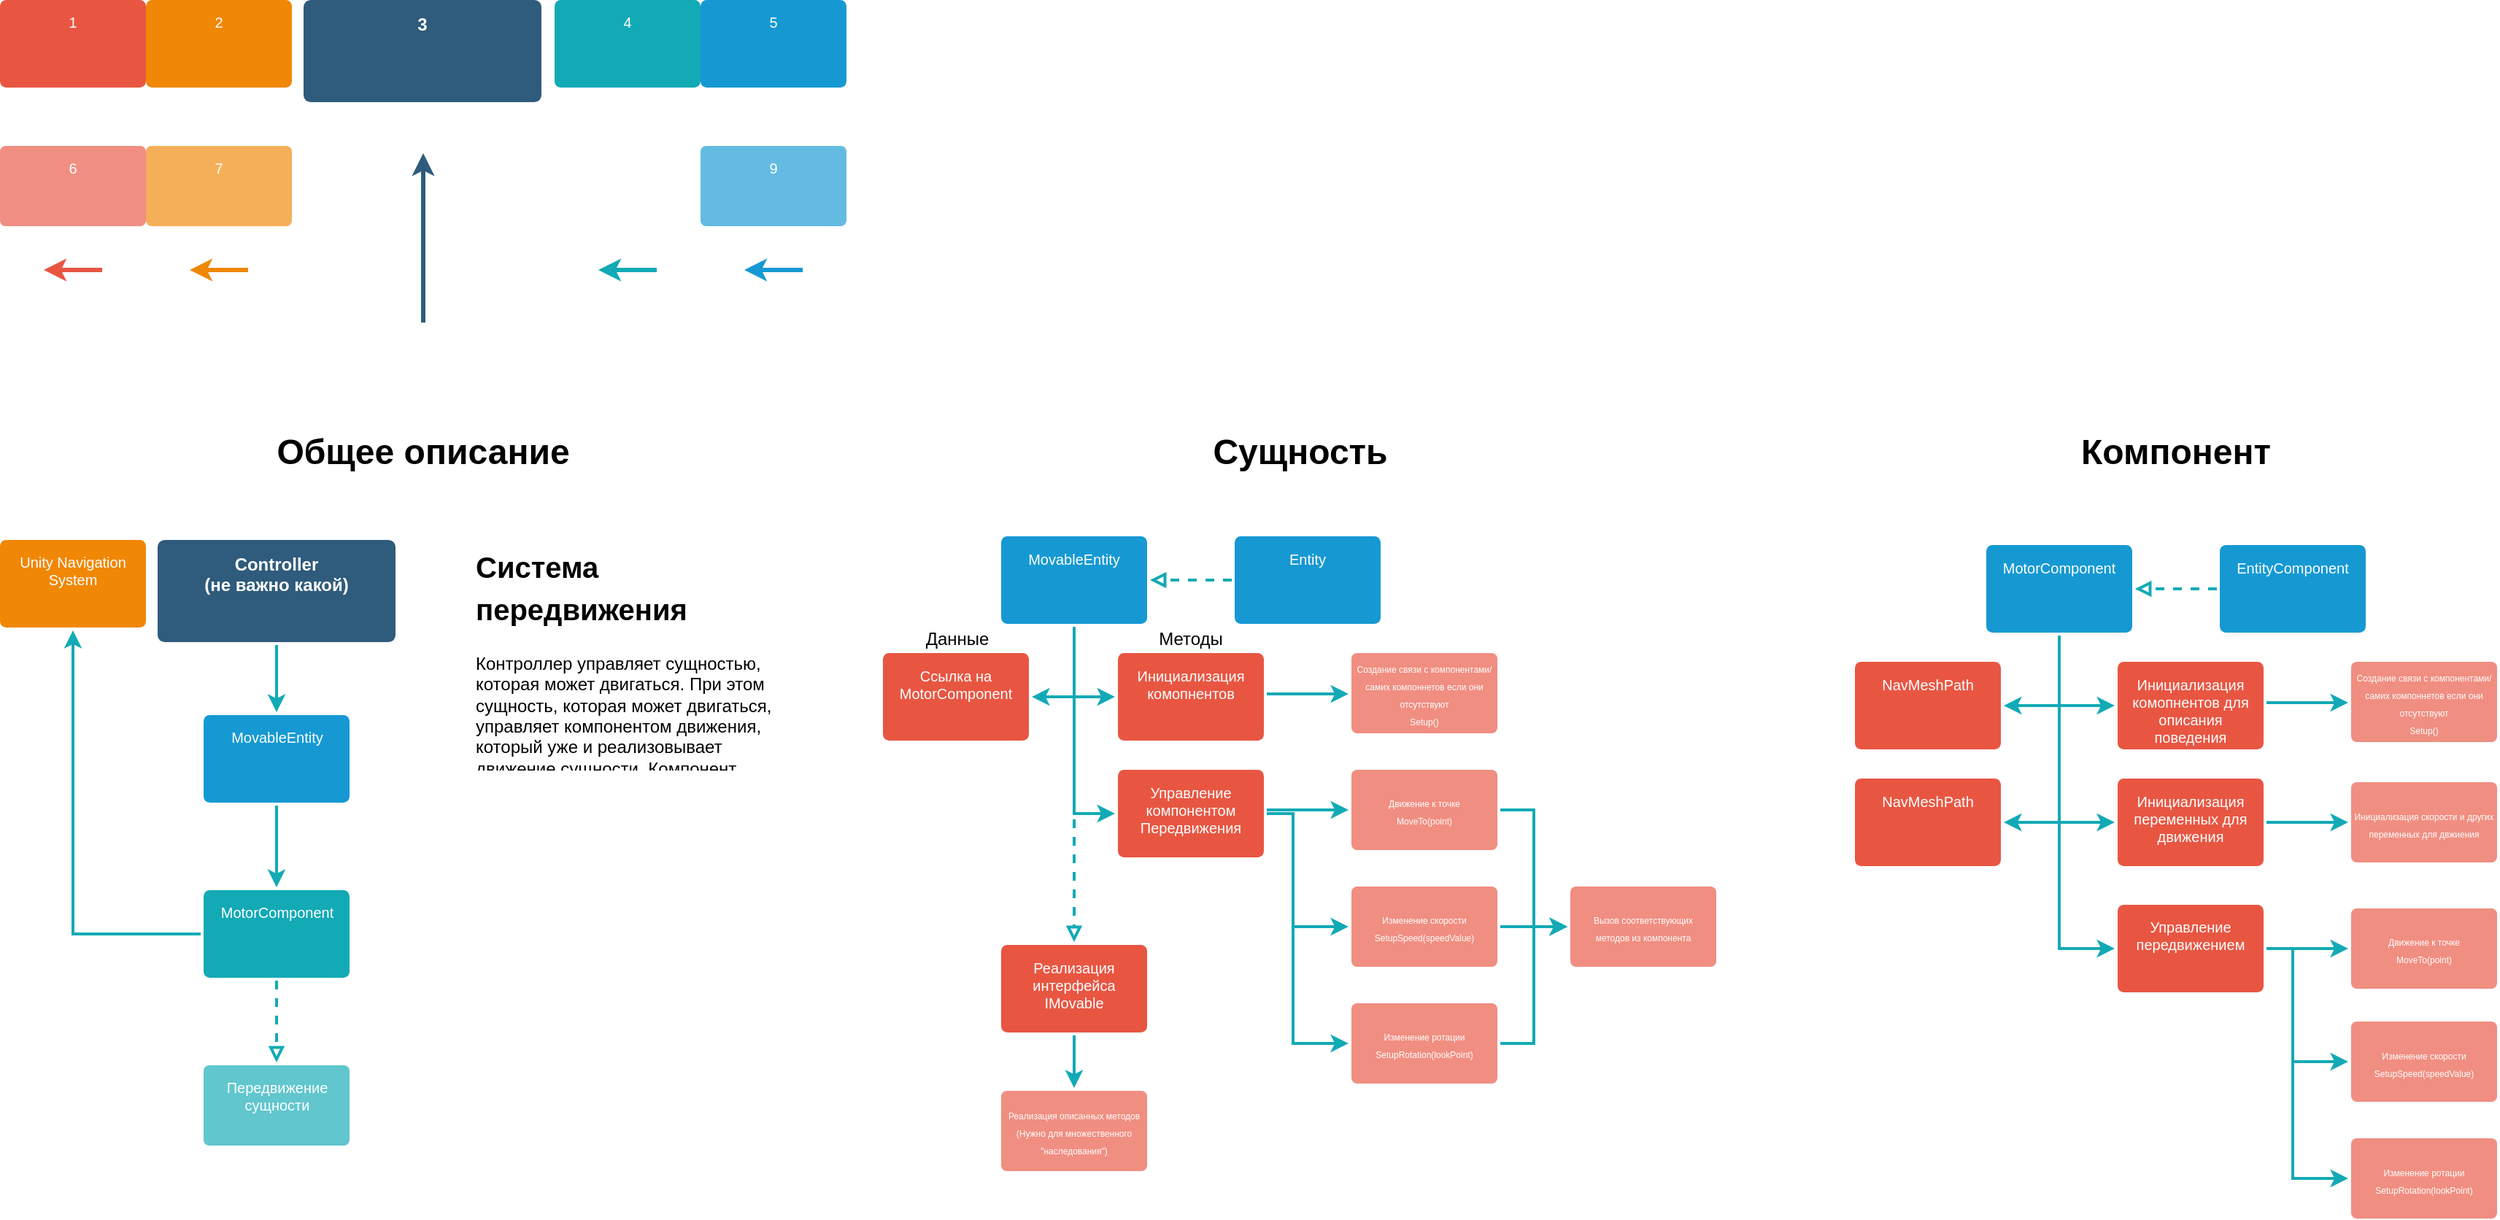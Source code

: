 <mxfile version="11.1.4" type="device"><diagram id="6a731a19-8d31-9384-78a2-239565b7b9f0" name="Page-1"><mxGraphModel dx="2364" dy="2188" grid="1" gridSize="10" guides="1" tooltips="1" connect="1" arrows="1" fold="1" page="1" pageScale="1" pageWidth="600" pageHeight="600" background="#ffffff" math="0" shadow="0"><root><mxCell id="0"/><mxCell id="1" parent="0"/><mxCell id="619mCQ2Z58gHVbzveCcw-1781" value="1" style="rounded=1;whiteSpace=wrap;html=1;shadow=0;labelBackgroundColor=none;strokeColor=none;strokeWidth=3;fillColor=#E85642;fontFamily=Helvetica;fontSize=10;fontColor=#FFFFFF;align=center;spacing=5;fontStyle=0;arcSize=7;perimeterSpacing=2;verticalAlign=top;" parent="1" vertex="1"><mxGeometry x="9" y="-250" width="100" height="60" as="geometry"/></mxCell><mxCell id="619mCQ2Z58gHVbzveCcw-1783" value="2" style="rounded=1;whiteSpace=wrap;html=1;shadow=0;labelBackgroundColor=none;strokeColor=none;strokeWidth=3;fillColor=#F08705;fontFamily=Helvetica;fontSize=10;fontColor=#FFFFFF;align=center;spacing=5;fontStyle=0;arcSize=7;perimeterSpacing=2;verticalAlign=top;" parent="1" vertex="1"><mxGeometry x="109" y="-250" width="100" height="60" as="geometry"/></mxCell><mxCell id="619mCQ2Z58gHVbzveCcw-1784" value="4" style="rounded=1;whiteSpace=wrap;html=1;shadow=0;labelBackgroundColor=none;strokeColor=none;strokeWidth=3;fillColor=#12AAB5;fontFamily=Helvetica;fontSize=10;fontColor=#FFFFFF;align=center;spacing=5;fontStyle=0;arcSize=7;perimeterSpacing=2;verticalAlign=top;" parent="1" vertex="1"><mxGeometry x="389" y="-250" width="100" height="60" as="geometry"/></mxCell><mxCell id="619mCQ2Z58gHVbzveCcw-1785" value="5" style="rounded=1;whiteSpace=wrap;html=1;shadow=0;labelBackgroundColor=none;strokeColor=none;strokeWidth=3;fillColor=#1699D3;fontFamily=Helvetica;fontSize=10;fontColor=#FFFFFF;align=center;spacing=5;fontStyle=0;arcSize=7;perimeterSpacing=2;verticalAlign=top;" parent="1" vertex="1"><mxGeometry x="489" y="-250" width="100" height="60" as="geometry"/></mxCell><mxCell id="619mCQ2Z58gHVbzveCcw-1786" value="3" style="rounded=1;whiteSpace=wrap;html=1;shadow=0;labelBackgroundColor=none;strokeColor=none;strokeWidth=3;fillColor=#2F5B7C;fontFamily=Helvetica;fontSize=12;fontColor=#FFFFFF;align=center;fontStyle=1;spacing=5;arcSize=7;perimeterSpacing=2;verticalAlign=top;" parent="1" vertex="1"><mxGeometry x="217" y="-250" width="163" height="70" as="geometry"/></mxCell><mxCell id="619mCQ2Z58gHVbzveCcw-1787" value="6" style="rounded=1;whiteSpace=wrap;html=1;shadow=0;labelBackgroundColor=none;strokeColor=none;strokeWidth=3;fillColor=#f08e81;fontFamily=Helvetica;fontSize=10;fontColor=#FFFFFF;align=center;spacing=5;fontStyle=0;arcSize=7;perimeterSpacing=2;verticalAlign=top;" parent="1" vertex="1"><mxGeometry x="9" y="-150" width="100" height="55" as="geometry"/></mxCell><mxCell id="619mCQ2Z58gHVbzveCcw-1788" value="7" style="rounded=1;whiteSpace=wrap;html=1;shadow=0;labelBackgroundColor=none;strokeColor=none;strokeWidth=3;fillColor=#F5AF58;fontFamily=Helvetica;fontSize=10;fontColor=#FFFFFF;align=center;spacing=5;arcSize=7;perimeterSpacing=2;fontStyle=0;verticalAlign=top;" parent="1" vertex="1"><mxGeometry x="109" y="-150" width="100" height="55" as="geometry"/></mxCell><mxCell id="619mCQ2Z58gHVbzveCcw-1790" value="Передвижение сущности" style="rounded=1;whiteSpace=wrap;html=1;shadow=0;labelBackgroundColor=none;strokeColor=none;strokeWidth=3;fillColor=#61C6CE;fontFamily=Helvetica;fontSize=10;fontColor=#FFFFFF;align=center;spacing=5;fontStyle=0;arcSize=7;perimeterSpacing=2;verticalAlign=top;" parent="1" vertex="1"><mxGeometry x="148.5" y="480" width="100" height="55" as="geometry"/></mxCell><mxCell id="619mCQ2Z58gHVbzveCcw-1793" value="9" style="rounded=1;whiteSpace=wrap;html=1;shadow=0;labelBackgroundColor=none;strokeColor=none;strokeWidth=3;fillColor=#64BBE2;fontFamily=Helvetica;fontSize=10;fontColor=#FFFFFF;align=center;spacing=5;arcSize=7;perimeterSpacing=2;fontStyle=0;verticalAlign=top;" parent="1" vertex="1"><mxGeometry x="489" y="-150" width="100" height="55" as="geometry"/></mxCell><mxCell id="619mCQ2Z58gHVbzveCcw-1796" value="" style="edgeStyle=none;rounded=1;jumpStyle=none;html=1;shadow=0;labelBackgroundColor=none;startArrow=none;startFill=0;jettySize=auto;orthogonalLoop=1;strokeColor=#E85642;strokeWidth=3;fontFamily=Helvetica;fontSize=14;fontColor=#FFFFFF;spacing=5;fontStyle=1;fillColor=#b0e3e6;" parent="1" edge="1"><mxGeometry relative="1" as="geometry"><mxPoint x="79" y="-65" as="sourcePoint"/><mxPoint x="39" y="-65" as="targetPoint"/></mxGeometry></mxCell><mxCell id="619mCQ2Z58gHVbzveCcw-1797" value="" style="edgeStyle=none;rounded=1;jumpStyle=none;html=1;shadow=0;labelBackgroundColor=none;startArrow=none;startFill=0;jettySize=auto;orthogonalLoop=1;strokeColor=#F08705;strokeWidth=3;fontFamily=Helvetica;fontSize=14;fontColor=#FFFFFF;spacing=5;fontStyle=1;fillColor=#b0e3e6;" parent="1" edge="1"><mxGeometry relative="1" as="geometry"><mxPoint x="179" y="-65" as="sourcePoint"/><mxPoint x="139" y="-65" as="targetPoint"/></mxGeometry></mxCell><mxCell id="619mCQ2Z58gHVbzveCcw-1798" value="" style="edgeStyle=none;rounded=1;jumpStyle=none;html=1;shadow=0;labelBackgroundColor=none;startArrow=none;startFill=0;jettySize=auto;orthogonalLoop=1;strokeColor=#12AAB5;strokeWidth=3;fontFamily=Helvetica;fontSize=14;fontColor=#FFFFFF;spacing=5;fontStyle=1;fillColor=#b0e3e6;" parent="1" edge="1"><mxGeometry relative="1" as="geometry"><mxPoint x="459" y="-65" as="sourcePoint"/><mxPoint x="419" y="-65" as="targetPoint"/></mxGeometry></mxCell><mxCell id="619mCQ2Z58gHVbzveCcw-1799" value="" style="edgeStyle=none;rounded=1;jumpStyle=none;html=1;shadow=0;labelBackgroundColor=none;startArrow=none;startFill=0;jettySize=auto;orthogonalLoop=1;strokeColor=#1699D3;strokeWidth=3;fontFamily=Helvetica;fontSize=14;fontColor=#FFFFFF;spacing=5;fontStyle=1;fillColor=#b0e3e6;" parent="1" edge="1"><mxGeometry relative="1" as="geometry"><mxPoint x="559" y="-65" as="sourcePoint"/><mxPoint x="519" y="-65" as="targetPoint"/></mxGeometry></mxCell><mxCell id="619mCQ2Z58gHVbzveCcw-1801" value="" style="edgeStyle=none;rounded=0;jumpStyle=none;html=1;shadow=0;labelBackgroundColor=none;startArrow=none;startFill=0;endArrow=classic;endFill=1;jettySize=auto;orthogonalLoop=1;strokeColor=#2F5B7C;strokeWidth=3;fontFamily=Helvetica;fontSize=16;fontColor=#23445D;spacing=5;" parent="1" edge="1"><mxGeometry relative="1" as="geometry"><mxPoint x="299" y="-29" as="sourcePoint"/><mxPoint x="299" y="-145.0" as="targetPoint"/></mxGeometry></mxCell><mxCell id="LTC97JK1-sSKT0NvMw74-18" style="edgeStyle=orthogonalEdgeStyle;rounded=0;orthogonalLoop=1;jettySize=auto;html=1;entryX=0.5;entryY=0;entryDx=0;entryDy=0;endArrow=classic;endFill=1;strokeColor=#12AAB5;strokeWidth=2;" edge="1" parent="1" source="LTC97JK1-sSKT0NvMw74-1" target="LTC97JK1-sSKT0NvMw74-3"><mxGeometry relative="1" as="geometry"/></mxCell><mxCell id="LTC97JK1-sSKT0NvMw74-1" value="Controller&lt;br&gt;(не важно какой)" style="rounded=1;whiteSpace=wrap;html=1;shadow=0;labelBackgroundColor=none;strokeColor=none;strokeWidth=3;fillColor=#2F5B7C;fontFamily=Helvetica;fontSize=12;fontColor=#FFFFFF;align=center;fontStyle=1;spacing=5;arcSize=7;perimeterSpacing=2;verticalAlign=top;" vertex="1" parent="1"><mxGeometry x="117" y="120" width="163" height="70" as="geometry"/></mxCell><mxCell id="LTC97JK1-sSKT0NvMw74-9" style="edgeStyle=orthogonalEdgeStyle;rounded=0;orthogonalLoop=1;jettySize=auto;html=1;entryX=0.5;entryY=0;entryDx=0;entryDy=0;strokeColor=#12AAB5;strokeWidth=2;" edge="1" parent="1" source="LTC97JK1-sSKT0NvMw74-3" target="LTC97JK1-sSKT0NvMw74-6"><mxGeometry relative="1" as="geometry"/></mxCell><mxCell id="LTC97JK1-sSKT0NvMw74-3" value="MovableEntity" style="rounded=1;whiteSpace=wrap;html=1;shadow=0;labelBackgroundColor=none;strokeColor=none;strokeWidth=3;fillColor=#1699D3;fontFamily=Helvetica;fontSize=10;fontColor=#FFFFFF;align=center;spacing=5;fontStyle=0;arcSize=7;perimeterSpacing=2;verticalAlign=top;" vertex="1" parent="1"><mxGeometry x="148.5" y="240" width="100" height="60" as="geometry"/></mxCell><mxCell id="LTC97JK1-sSKT0NvMw74-14" style="edgeStyle=orthogonalEdgeStyle;rounded=0;orthogonalLoop=1;jettySize=auto;html=1;entryX=0.5;entryY=1;entryDx=0;entryDy=0;strokeColor=#12AAB5;strokeWidth=2;" edge="1" parent="1" source="LTC97JK1-sSKT0NvMw74-6" target="LTC97JK1-sSKT0NvMw74-12"><mxGeometry relative="1" as="geometry"/></mxCell><mxCell id="LTC97JK1-sSKT0NvMw74-15" style="edgeStyle=orthogonalEdgeStyle;rounded=0;orthogonalLoop=1;jettySize=auto;html=1;strokeColor=#12AAB5;strokeWidth=2;dashed=1;endArrow=block;endFill=0;entryX=0.5;entryY=0;entryDx=0;entryDy=0;exitX=0.5;exitY=1;exitDx=0;exitDy=0;" edge="1" parent="1" source="LTC97JK1-sSKT0NvMw74-6" target="619mCQ2Z58gHVbzveCcw-1790"><mxGeometry relative="1" as="geometry"><mxPoint x="261" y="440" as="sourcePoint"/><mxPoint x="231" y="460" as="targetPoint"/><Array as="points"/></mxGeometry></mxCell><mxCell id="LTC97JK1-sSKT0NvMw74-6" value="MotorComponent" style="rounded=1;whiteSpace=wrap;html=1;shadow=0;labelBackgroundColor=none;strokeColor=none;strokeWidth=3;fillColor=#12AAB5;fontFamily=Helvetica;fontSize=10;fontColor=#FFFFFF;align=center;spacing=5;fontStyle=0;arcSize=7;perimeterSpacing=2;verticalAlign=top;" vertex="1" parent="1"><mxGeometry x="148.5" y="360" width="100" height="60" as="geometry"/></mxCell><mxCell id="LTC97JK1-sSKT0NvMw74-10" value="&lt;h1&gt;&lt;font style=&quot;font-size: 20px&quot;&gt;Система передвижения&lt;/font&gt;&lt;/h1&gt;&lt;p&gt;Контроллер управляет сущностью, которая может двигаться. При этом сущность, которая может двигаться, управляет компонентом движения, который уже и реализовывает движение сущности. Компонент использует встроенную систему навигации движка.&lt;/p&gt;" style="text;html=1;strokeColor=none;fillColor=none;spacing=5;spacingTop=-20;whiteSpace=wrap;overflow=hidden;rounded=0;" vertex="1" parent="1"><mxGeometry x="330" y="117.5" width="230" height="160" as="geometry"/></mxCell><mxCell id="LTC97JK1-sSKT0NvMw74-12" value="Unity Navigation System" style="rounded=1;whiteSpace=wrap;html=1;shadow=0;labelBackgroundColor=none;strokeColor=none;strokeWidth=3;fillColor=#F08705;fontFamily=Helvetica;fontSize=10;fontColor=#FFFFFF;align=center;spacing=5;fontStyle=0;arcSize=7;perimeterSpacing=2;verticalAlign=top;" vertex="1" parent="1"><mxGeometry x="9" y="120" width="100" height="60" as="geometry"/></mxCell><mxCell id="LTC97JK1-sSKT0NvMw74-24" style="edgeStyle=orthogonalEdgeStyle;rounded=0;orthogonalLoop=1;jettySize=auto;html=1;entryX=0;entryY=0.5;entryDx=0;entryDy=0;endArrow=classic;endFill=1;strokeColor=#12AAB5;strokeWidth=2;" edge="1" parent="1" source="LTC97JK1-sSKT0NvMw74-19" target="LTC97JK1-sSKT0NvMw74-23"><mxGeometry relative="1" as="geometry"><Array as="points"><mxPoint x="745" y="227.5"/></Array></mxGeometry></mxCell><mxCell id="LTC97JK1-sSKT0NvMw74-26" style="edgeStyle=orthogonalEdgeStyle;rounded=0;orthogonalLoop=1;jettySize=auto;html=1;entryX=0;entryY=0.5;entryDx=0;entryDy=0;endArrow=classic;endFill=1;strokeColor=#12AAB5;strokeWidth=2;" edge="1" parent="1" source="LTC97JK1-sSKT0NvMw74-19" target="LTC97JK1-sSKT0NvMw74-25"><mxGeometry relative="1" as="geometry"><Array as="points"><mxPoint x="745" y="307.5"/></Array></mxGeometry></mxCell><mxCell id="LTC97JK1-sSKT0NvMw74-43" style="edgeStyle=orthogonalEdgeStyle;rounded=0;orthogonalLoop=1;jettySize=auto;html=1;entryX=0.5;entryY=0;entryDx=0;entryDy=0;endArrow=block;endFill=0;strokeColor=#12AAB5;strokeWidth=2;dashed=1;" edge="1" parent="1" source="LTC97JK1-sSKT0NvMw74-19" target="LTC97JK1-sSKT0NvMw74-42"><mxGeometry relative="1" as="geometry"/></mxCell><mxCell id="LTC97JK1-sSKT0NvMw74-50" style="edgeStyle=orthogonalEdgeStyle;rounded=0;orthogonalLoop=1;jettySize=auto;html=1;entryX=1;entryY=0.5;entryDx=0;entryDy=0;endArrow=classic;endFill=1;strokeColor=#12AAB5;strokeWidth=2;" edge="1" parent="1" source="LTC97JK1-sSKT0NvMw74-19" target="LTC97JK1-sSKT0NvMw74-48"><mxGeometry relative="1" as="geometry"><Array as="points"><mxPoint x="745" y="227.5"/></Array></mxGeometry></mxCell><mxCell id="LTC97JK1-sSKT0NvMw74-19" value="MovableEntity" style="rounded=1;whiteSpace=wrap;html=1;shadow=0;labelBackgroundColor=none;strokeColor=none;strokeWidth=3;fillColor=#1699D3;fontFamily=Helvetica;fontSize=10;fontColor=#FFFFFF;align=center;spacing=5;fontStyle=0;arcSize=7;perimeterSpacing=2;verticalAlign=top;" vertex="1" parent="1"><mxGeometry x="695" y="117.5" width="100" height="60" as="geometry"/></mxCell><mxCell id="LTC97JK1-sSKT0NvMw74-22" style="edgeStyle=orthogonalEdgeStyle;rounded=0;orthogonalLoop=1;jettySize=auto;html=1;entryX=1;entryY=0.5;entryDx=0;entryDy=0;endArrow=block;endFill=0;strokeColor=#12AAB5;strokeWidth=2;dashed=1;" edge="1" parent="1" source="LTC97JK1-sSKT0NvMw74-20" target="LTC97JK1-sSKT0NvMw74-19"><mxGeometry relative="1" as="geometry"/></mxCell><mxCell id="LTC97JK1-sSKT0NvMw74-20" value="Entity" style="rounded=1;whiteSpace=wrap;html=1;shadow=0;labelBackgroundColor=none;strokeColor=none;strokeWidth=3;fillColor=#1699D3;fontFamily=Helvetica;fontSize=10;fontColor=#FFFFFF;align=center;spacing=5;fontStyle=0;arcSize=7;perimeterSpacing=2;verticalAlign=top;" vertex="1" parent="1"><mxGeometry x="855" y="117.5" width="100" height="60" as="geometry"/></mxCell><mxCell id="LTC97JK1-sSKT0NvMw74-28" style="edgeStyle=orthogonalEdgeStyle;rounded=0;orthogonalLoop=1;jettySize=auto;html=1;endArrow=classic;endFill=1;strokeColor=#12AAB5;strokeWidth=2;" edge="1" parent="1" source="LTC97JK1-sSKT0NvMw74-23" target="LTC97JK1-sSKT0NvMw74-27"><mxGeometry relative="1" as="geometry"><Array as="points"><mxPoint x="895" y="225.5"/><mxPoint x="895" y="225.5"/></Array></mxGeometry></mxCell><mxCell id="LTC97JK1-sSKT0NvMw74-23" value="Инициализация комопнентов" style="rounded=1;whiteSpace=wrap;html=1;shadow=0;labelBackgroundColor=none;strokeColor=none;strokeWidth=3;fillColor=#E85642;fontFamily=Helvetica;fontSize=10;fontColor=#FFFFFF;align=center;spacing=5;fontStyle=0;arcSize=7;perimeterSpacing=2;verticalAlign=top;" vertex="1" parent="1"><mxGeometry x="775" y="197.5" width="100" height="60" as="geometry"/></mxCell><mxCell id="LTC97JK1-sSKT0NvMw74-33" style="edgeStyle=orthogonalEdgeStyle;rounded=0;orthogonalLoop=1;jettySize=auto;html=1;entryX=0;entryY=0.5;entryDx=0;entryDy=0;endArrow=classic;endFill=1;strokeColor=#12AAB5;strokeWidth=2;" edge="1" parent="1" source="LTC97JK1-sSKT0NvMw74-25" target="LTC97JK1-sSKT0NvMw74-30"><mxGeometry relative="1" as="geometry"><Array as="points"><mxPoint x="905" y="305.5"/></Array></mxGeometry></mxCell><mxCell id="LTC97JK1-sSKT0NvMw74-37" style="edgeStyle=orthogonalEdgeStyle;rounded=0;orthogonalLoop=1;jettySize=auto;html=1;entryX=0;entryY=0.5;entryDx=0;entryDy=0;endArrow=classic;endFill=1;strokeColor=#12AAB5;strokeWidth=2;" edge="1" parent="1" source="LTC97JK1-sSKT0NvMw74-25" target="LTC97JK1-sSKT0NvMw74-31"><mxGeometry relative="1" as="geometry"><Array as="points"><mxPoint x="895" y="307.5"/><mxPoint x="895" y="385.5"/></Array></mxGeometry></mxCell><mxCell id="LTC97JK1-sSKT0NvMw74-38" style="edgeStyle=orthogonalEdgeStyle;rounded=0;orthogonalLoop=1;jettySize=auto;html=1;entryX=0;entryY=0.5;entryDx=0;entryDy=0;endArrow=classic;endFill=1;strokeColor=#12AAB5;strokeWidth=2;" edge="1" parent="1" source="LTC97JK1-sSKT0NvMw74-25" target="LTC97JK1-sSKT0NvMw74-32"><mxGeometry relative="1" as="geometry"><Array as="points"><mxPoint x="895" y="307.5"/><mxPoint x="895" y="465.5"/></Array></mxGeometry></mxCell><mxCell id="LTC97JK1-sSKT0NvMw74-25" value="Управление компонентом Передвижения" style="rounded=1;whiteSpace=wrap;html=1;shadow=0;labelBackgroundColor=none;strokeColor=none;strokeWidth=3;fillColor=#E85642;fontFamily=Helvetica;fontSize=10;fontColor=#FFFFFF;align=center;spacing=5;fontStyle=0;arcSize=7;perimeterSpacing=2;verticalAlign=top;" vertex="1" parent="1"><mxGeometry x="775" y="277.5" width="100" height="60" as="geometry"/></mxCell><mxCell id="LTC97JK1-sSKT0NvMw74-27" value="&lt;font style=&quot;font-size: 6px&quot;&gt;Создание связи с компонентами/самих компоннетов если они отсутствуют&lt;br&gt;Setup()&lt;br&gt;&lt;/font&gt;" style="rounded=1;whiteSpace=wrap;html=1;shadow=0;labelBackgroundColor=none;strokeColor=none;strokeWidth=3;fillColor=#f08e81;fontFamily=Helvetica;fontSize=10;fontColor=#FFFFFF;align=center;spacing=0;fontStyle=0;arcSize=7;perimeterSpacing=2;verticalAlign=middle;horizontal=1;spacingTop=0;" vertex="1" parent="1"><mxGeometry x="935" y="197.5" width="100" height="55" as="geometry"/></mxCell><mxCell id="LTC97JK1-sSKT0NvMw74-85" style="edgeStyle=orthogonalEdgeStyle;rounded=0;orthogonalLoop=1;jettySize=auto;html=1;entryX=0;entryY=0.5;entryDx=0;entryDy=0;endArrow=classic;endFill=1;strokeColor=#12AAB5;strokeWidth=2;" edge="1" parent="1" source="LTC97JK1-sSKT0NvMw74-30" target="LTC97JK1-sSKT0NvMw74-56"><mxGeometry relative="1" as="geometry"><Array as="points"><mxPoint x="1060" y="305"/><mxPoint x="1060" y="385"/></Array></mxGeometry></mxCell><mxCell id="LTC97JK1-sSKT0NvMw74-30" value="&lt;font style=&quot;font-size: 6px&quot;&gt;Движение к точке&lt;br&gt;MoveTo(point)&lt;br&gt;&lt;/font&gt;" style="rounded=1;whiteSpace=wrap;html=1;shadow=0;labelBackgroundColor=none;strokeColor=none;strokeWidth=3;fillColor=#f08e81;fontFamily=Helvetica;fontSize=10;fontColor=#FFFFFF;align=center;spacing=5;fontStyle=0;arcSize=7;perimeterSpacing=2;verticalAlign=middle;" vertex="1" parent="1"><mxGeometry x="935" y="277.5" width="100" height="55" as="geometry"/></mxCell><mxCell id="LTC97JK1-sSKT0NvMw74-86" style="edgeStyle=orthogonalEdgeStyle;rounded=0;orthogonalLoop=1;jettySize=auto;html=1;entryX=0;entryY=0.5;entryDx=0;entryDy=0;endArrow=classic;endFill=1;strokeColor=#12AAB5;strokeWidth=2;" edge="1" parent="1" source="LTC97JK1-sSKT0NvMw74-31" target="LTC97JK1-sSKT0NvMw74-56"><mxGeometry relative="1" as="geometry"/></mxCell><mxCell id="LTC97JK1-sSKT0NvMw74-31" value="&lt;font style=&quot;font-size: 6px&quot;&gt;Изменение скорости&lt;br&gt;SetupSpeed(speedValue)&lt;br&gt;&lt;/font&gt;" style="rounded=1;whiteSpace=wrap;html=1;shadow=0;labelBackgroundColor=none;strokeColor=none;strokeWidth=3;fillColor=#f08e81;fontFamily=Helvetica;fontSize=10;fontColor=#FFFFFF;align=center;spacing=5;fontStyle=0;arcSize=7;perimeterSpacing=2;verticalAlign=middle;" vertex="1" parent="1"><mxGeometry x="935" y="357.5" width="100" height="55" as="geometry"/></mxCell><mxCell id="LTC97JK1-sSKT0NvMw74-87" style="edgeStyle=orthogonalEdgeStyle;rounded=0;orthogonalLoop=1;jettySize=auto;html=1;entryX=0;entryY=0.5;entryDx=0;entryDy=0;endArrow=classic;endFill=1;strokeColor=#12AAB5;strokeWidth=2;" edge="1" parent="1" source="LTC97JK1-sSKT0NvMw74-32" target="LTC97JK1-sSKT0NvMw74-56"><mxGeometry relative="1" as="geometry"><Array as="points"><mxPoint x="1060" y="465"/><mxPoint x="1060" y="385"/></Array></mxGeometry></mxCell><mxCell id="LTC97JK1-sSKT0NvMw74-32" value="&lt;font style=&quot;font-size: 6px&quot;&gt;Изменение ротации&lt;br&gt;SetupRotation(lookPoint)&lt;br&gt;&lt;/font&gt;" style="rounded=1;whiteSpace=wrap;html=1;shadow=0;labelBackgroundColor=none;strokeColor=none;strokeWidth=3;fillColor=#f08e81;fontFamily=Helvetica;fontSize=10;fontColor=#FFFFFF;align=center;spacing=5;fontStyle=0;arcSize=7;perimeterSpacing=2;verticalAlign=middle;" vertex="1" parent="1"><mxGeometry x="935" y="437.5" width="100" height="55" as="geometry"/></mxCell><mxCell id="LTC97JK1-sSKT0NvMw74-40" value="&lt;h1&gt;Сущность&lt;/h1&gt;" style="text;html=1;strokeColor=none;fillColor=none;spacing=5;spacingTop=-20;whiteSpace=wrap;overflow=hidden;rounded=0;align=center;" vertex="1" parent="1"><mxGeometry x="740" y="40" width="320" height="70" as="geometry"/></mxCell><mxCell id="LTC97JK1-sSKT0NvMw74-41" value="&lt;h1&gt;Компонент&lt;/h1&gt;" style="text;html=1;strokeColor=none;fillColor=none;spacing=5;spacingTop=-20;whiteSpace=wrap;overflow=hidden;rounded=0;align=center;" vertex="1" parent="1"><mxGeometry x="1340" y="40" width="320" height="70" as="geometry"/></mxCell><mxCell id="LTC97JK1-sSKT0NvMw74-46" style="edgeStyle=orthogonalEdgeStyle;rounded=0;orthogonalLoop=1;jettySize=auto;html=1;entryX=0.5;entryY=0;entryDx=0;entryDy=0;endArrow=classic;endFill=1;strokeColor=#12AAB5;strokeWidth=2;" edge="1" parent="1" source="LTC97JK1-sSKT0NvMw74-42" target="LTC97JK1-sSKT0NvMw74-44"><mxGeometry relative="1" as="geometry"/></mxCell><mxCell id="LTC97JK1-sSKT0NvMw74-42" value="Реализация интерфейса IMovable" style="rounded=1;whiteSpace=wrap;html=1;shadow=0;labelBackgroundColor=none;strokeColor=none;strokeWidth=3;fillColor=#E85642;fontFamily=Helvetica;fontSize=10;fontColor=#FFFFFF;align=center;spacing=5;fontStyle=0;arcSize=7;perimeterSpacing=2;verticalAlign=top;" vertex="1" parent="1"><mxGeometry x="695" y="397.5" width="100" height="60" as="geometry"/></mxCell><mxCell id="LTC97JK1-sSKT0NvMw74-44" value="&lt;font style=&quot;font-size: 6px&quot;&gt;Реализация описанных методов&lt;br&gt;(Нужно для множественного &quot;наследования&quot;)&lt;br&gt;&lt;/font&gt;" style="rounded=1;whiteSpace=wrap;html=1;shadow=0;labelBackgroundColor=none;strokeColor=none;strokeWidth=3;fillColor=#f08e81;fontFamily=Helvetica;fontSize=10;fontColor=#FFFFFF;align=center;spacing=0;fontStyle=0;arcSize=7;perimeterSpacing=2;verticalAlign=middle;horizontal=1;spacingTop=0;" vertex="1" parent="1"><mxGeometry x="695" y="497.5" width="100" height="55" as="geometry"/></mxCell><mxCell id="LTC97JK1-sSKT0NvMw74-47" value="Методы" style="text;html=1;strokeColor=none;fillColor=none;align=center;verticalAlign=middle;whiteSpace=wrap;rounded=0;" vertex="1" parent="1"><mxGeometry x="805" y="177.5" width="40" height="20" as="geometry"/></mxCell><mxCell id="LTC97JK1-sSKT0NvMw74-48" value="Ссылка на MotorComponent" style="rounded=1;whiteSpace=wrap;html=1;shadow=0;labelBackgroundColor=none;strokeColor=none;strokeWidth=3;fillColor=#E85642;fontFamily=Helvetica;fontSize=10;fontColor=#FFFFFF;align=center;spacing=5;fontStyle=0;arcSize=7;perimeterSpacing=2;verticalAlign=top;" vertex="1" parent="1"><mxGeometry x="614" y="197.5" width="100" height="60" as="geometry"/></mxCell><mxCell id="LTC97JK1-sSKT0NvMw74-49" value="Данные" style="text;html=1;strokeColor=none;fillColor=none;align=center;verticalAlign=middle;whiteSpace=wrap;rounded=0;" vertex="1" parent="1"><mxGeometry x="645" y="176" width="40" height="23" as="geometry"/></mxCell><mxCell id="LTC97JK1-sSKT0NvMw74-72" style="edgeStyle=orthogonalEdgeStyle;rounded=0;orthogonalLoop=1;jettySize=auto;html=1;entryX=0;entryY=0.5;entryDx=0;entryDy=0;endArrow=classic;endFill=1;strokeColor=#12AAB5;strokeWidth=2;" edge="1" parent="1" source="LTC97JK1-sSKT0NvMw74-51" target="LTC97JK1-sSKT0NvMw74-63"><mxGeometry relative="1" as="geometry"><Array as="points"><mxPoint x="1420" y="233.5"/></Array></mxGeometry></mxCell><mxCell id="LTC97JK1-sSKT0NvMw74-75" style="edgeStyle=orthogonalEdgeStyle;rounded=0;orthogonalLoop=1;jettySize=auto;html=1;entryX=1;entryY=0.5;entryDx=0;entryDy=0;endArrow=classic;endFill=1;strokeColor=#12AAB5;strokeWidth=2;" edge="1" parent="1" source="LTC97JK1-sSKT0NvMw74-51" target="LTC97JK1-sSKT0NvMw74-74"><mxGeometry relative="1" as="geometry"><Array as="points"><mxPoint x="1420" y="233.5"/></Array></mxGeometry></mxCell><mxCell id="LTC97JK1-sSKT0NvMw74-79" style="edgeStyle=orthogonalEdgeStyle;rounded=0;orthogonalLoop=1;jettySize=auto;html=1;entryX=1;entryY=0.5;entryDx=0;entryDy=0;endArrow=classic;endFill=1;strokeColor=#12AAB5;strokeWidth=2;" edge="1" parent="1" source="LTC97JK1-sSKT0NvMw74-51" target="LTC97JK1-sSKT0NvMw74-76"><mxGeometry relative="1" as="geometry"><Array as="points"><mxPoint x="1420" y="313.5"/></Array></mxGeometry></mxCell><mxCell id="LTC97JK1-sSKT0NvMw74-80" style="edgeStyle=orthogonalEdgeStyle;rounded=0;orthogonalLoop=1;jettySize=auto;html=1;entryX=0;entryY=0.5;entryDx=0;entryDy=0;endArrow=classic;endFill=1;strokeColor=#12AAB5;strokeWidth=2;" edge="1" parent="1" source="LTC97JK1-sSKT0NvMw74-51" target="LTC97JK1-sSKT0NvMw74-67"><mxGeometry relative="1" as="geometry"><Array as="points"><mxPoint x="1420" y="400"/></Array></mxGeometry></mxCell><mxCell id="LTC97JK1-sSKT0NvMw74-82" style="edgeStyle=orthogonalEdgeStyle;rounded=0;orthogonalLoop=1;jettySize=auto;html=1;entryX=0;entryY=0.5;entryDx=0;entryDy=0;endArrow=classic;endFill=1;strokeColor=#12AAB5;strokeWidth=2;" edge="1" parent="1" source="LTC97JK1-sSKT0NvMw74-51" target="LTC97JK1-sSKT0NvMw74-81"><mxGeometry relative="1" as="geometry"><Array as="points"><mxPoint x="1420" y="313.5"/></Array></mxGeometry></mxCell><mxCell id="LTC97JK1-sSKT0NvMw74-51" value="MotorComponent" style="rounded=1;whiteSpace=wrap;html=1;shadow=0;labelBackgroundColor=none;strokeColor=none;strokeWidth=3;fillColor=#1699D3;fontFamily=Helvetica;fontSize=10;fontColor=#FFFFFF;align=center;spacing=5;fontStyle=0;arcSize=7;perimeterSpacing=2;verticalAlign=top;" vertex="1" parent="1"><mxGeometry x="1370" y="123.5" width="100" height="60" as="geometry"/></mxCell><mxCell id="LTC97JK1-sSKT0NvMw74-53" style="edgeStyle=orthogonalEdgeStyle;rounded=0;orthogonalLoop=1;jettySize=auto;html=1;entryX=1;entryY=0.5;entryDx=0;entryDy=0;endArrow=block;endFill=0;strokeColor=#12AAB5;strokeWidth=2;dashed=1;" edge="1" parent="1" source="LTC97JK1-sSKT0NvMw74-52" target="LTC97JK1-sSKT0NvMw74-51"><mxGeometry relative="1" as="geometry"/></mxCell><mxCell id="LTC97JK1-sSKT0NvMw74-52" value="EntityComponent" style="rounded=1;whiteSpace=wrap;html=1;shadow=0;labelBackgroundColor=none;strokeColor=none;strokeWidth=3;fillColor=#1699D3;fontFamily=Helvetica;fontSize=10;fontColor=#FFFFFF;align=center;spacing=5;fontStyle=0;arcSize=7;perimeterSpacing=2;verticalAlign=top;" vertex="1" parent="1"><mxGeometry x="1530" y="123.5" width="100" height="60" as="geometry"/></mxCell><mxCell id="LTC97JK1-sSKT0NvMw74-56" value="&lt;font style=&quot;font-size: 6px&quot;&gt;Вызов соответствующих методов из компонента&lt;br&gt;&lt;/font&gt;" style="rounded=1;whiteSpace=wrap;html=1;shadow=0;labelBackgroundColor=none;strokeColor=none;strokeWidth=3;fillColor=#f08e81;fontFamily=Helvetica;fontSize=10;fontColor=#FFFFFF;align=center;spacing=5;fontStyle=0;arcSize=7;perimeterSpacing=2;verticalAlign=middle;" vertex="1" parent="1"><mxGeometry x="1085" y="357.5" width="100" height="55" as="geometry"/></mxCell><mxCell id="LTC97JK1-sSKT0NvMw74-62" style="edgeStyle=orthogonalEdgeStyle;rounded=0;orthogonalLoop=1;jettySize=auto;html=1;endArrow=classic;endFill=1;strokeColor=#12AAB5;strokeWidth=2;" edge="1" parent="1" source="LTC97JK1-sSKT0NvMw74-63" target="LTC97JK1-sSKT0NvMw74-68"><mxGeometry relative="1" as="geometry"><Array as="points"><mxPoint x="1580" y="231.5"/><mxPoint x="1580" y="231.5"/></Array></mxGeometry></mxCell><mxCell id="LTC97JK1-sSKT0NvMw74-63" value="Инициализация комопнентов для описания поведения" style="rounded=1;whiteSpace=wrap;html=1;shadow=0;labelBackgroundColor=none;strokeColor=none;strokeWidth=3;fillColor=#E85642;fontFamily=Helvetica;fontSize=10;fontColor=#FFFFFF;align=center;spacing=5;fontStyle=0;arcSize=7;perimeterSpacing=2;verticalAlign=top;" vertex="1" parent="1"><mxGeometry x="1460" y="203.5" width="100" height="60" as="geometry"/></mxCell><mxCell id="LTC97JK1-sSKT0NvMw74-65" style="edgeStyle=orthogonalEdgeStyle;rounded=0;orthogonalLoop=1;jettySize=auto;html=1;entryX=0;entryY=0.5;entryDx=0;entryDy=0;endArrow=classic;endFill=1;strokeColor=#12AAB5;strokeWidth=2;" edge="1" parent="1" source="LTC97JK1-sSKT0NvMw74-67" target="LTC97JK1-sSKT0NvMw74-70"><mxGeometry relative="1" as="geometry"><Array as="points"><mxPoint x="1580" y="400"/><mxPoint x="1580" y="478"/></Array></mxGeometry></mxCell><mxCell id="LTC97JK1-sSKT0NvMw74-66" style="edgeStyle=orthogonalEdgeStyle;rounded=0;orthogonalLoop=1;jettySize=auto;html=1;entryX=0;entryY=0.5;entryDx=0;entryDy=0;endArrow=classic;endFill=1;strokeColor=#12AAB5;strokeWidth=2;" edge="1" parent="1" source="LTC97JK1-sSKT0NvMw74-67" target="LTC97JK1-sSKT0NvMw74-71"><mxGeometry relative="1" as="geometry"><Array as="points"><mxPoint x="1580" y="400"/><mxPoint x="1580" y="558"/></Array></mxGeometry></mxCell><mxCell id="LTC97JK1-sSKT0NvMw74-89" style="edgeStyle=orthogonalEdgeStyle;rounded=0;orthogonalLoop=1;jettySize=auto;html=1;endArrow=classic;endFill=1;strokeColor=#12AAB5;strokeWidth=2;entryX=0;entryY=0.5;entryDx=0;entryDy=0;" edge="1" parent="1" source="LTC97JK1-sSKT0NvMw74-67" target="LTC97JK1-sSKT0NvMw74-69"><mxGeometry relative="1" as="geometry"><mxPoint x="1610" y="400" as="targetPoint"/></mxGeometry></mxCell><mxCell id="LTC97JK1-sSKT0NvMw74-67" value="Управление передвижением" style="rounded=1;whiteSpace=wrap;html=1;shadow=0;labelBackgroundColor=none;strokeColor=none;strokeWidth=3;fillColor=#E85642;fontFamily=Helvetica;fontSize=10;fontColor=#FFFFFF;align=center;spacing=5;fontStyle=0;arcSize=7;perimeterSpacing=2;verticalAlign=top;" vertex="1" parent="1"><mxGeometry x="1460" y="370" width="100" height="60" as="geometry"/></mxCell><mxCell id="LTC97JK1-sSKT0NvMw74-68" value="&lt;font style=&quot;font-size: 6px&quot;&gt;Создание связи с компонентами/самих компоннетов если они отсутствуют&lt;br&gt;Setup()&lt;br&gt;&lt;/font&gt;" style="rounded=1;whiteSpace=wrap;html=1;shadow=0;labelBackgroundColor=none;strokeColor=none;strokeWidth=3;fillColor=#f08e81;fontFamily=Helvetica;fontSize=10;fontColor=#FFFFFF;align=center;spacing=0;fontStyle=0;arcSize=7;perimeterSpacing=2;verticalAlign=middle;horizontal=1;spacingTop=0;" vertex="1" parent="1"><mxGeometry x="1620" y="203.5" width="100" height="55" as="geometry"/></mxCell><mxCell id="LTC97JK1-sSKT0NvMw74-69" value="&lt;font style=&quot;font-size: 6px&quot;&gt;Движение к точке&lt;br&gt;MoveTo(point)&lt;br&gt;&lt;/font&gt;" style="rounded=1;whiteSpace=wrap;html=1;shadow=0;labelBackgroundColor=none;strokeColor=none;strokeWidth=3;fillColor=#f08e81;fontFamily=Helvetica;fontSize=10;fontColor=#FFFFFF;align=center;spacing=5;fontStyle=0;arcSize=7;perimeterSpacing=2;verticalAlign=middle;" vertex="1" parent="1"><mxGeometry x="1620" y="372.5" width="100" height="55" as="geometry"/></mxCell><mxCell id="LTC97JK1-sSKT0NvMw74-70" value="&lt;font style=&quot;font-size: 6px&quot;&gt;Изменение скорости&lt;br&gt;SetupSpeed(speedValue)&lt;br&gt;&lt;/font&gt;" style="rounded=1;whiteSpace=wrap;html=1;shadow=0;labelBackgroundColor=none;strokeColor=none;strokeWidth=3;fillColor=#f08e81;fontFamily=Helvetica;fontSize=10;fontColor=#FFFFFF;align=center;spacing=5;fontStyle=0;arcSize=7;perimeterSpacing=2;verticalAlign=middle;" vertex="1" parent="1"><mxGeometry x="1620" y="450" width="100" height="55" as="geometry"/></mxCell><mxCell id="LTC97JK1-sSKT0NvMw74-71" value="&lt;font style=&quot;font-size: 6px&quot;&gt;Изменение ротации&lt;br&gt;SetupRotation(lookPoint)&lt;br&gt;&lt;/font&gt;" style="rounded=1;whiteSpace=wrap;html=1;shadow=0;labelBackgroundColor=none;strokeColor=none;strokeWidth=3;fillColor=#f08e81;fontFamily=Helvetica;fontSize=10;fontColor=#FFFFFF;align=center;spacing=5;fontStyle=0;arcSize=7;perimeterSpacing=2;verticalAlign=middle;" vertex="1" parent="1"><mxGeometry x="1620" y="530" width="100" height="55" as="geometry"/></mxCell><mxCell id="LTC97JK1-sSKT0NvMw74-74" value="NavMeshPath" style="rounded=1;whiteSpace=wrap;html=1;shadow=0;labelBackgroundColor=none;strokeColor=none;strokeWidth=3;fillColor=#E85642;fontFamily=Helvetica;fontSize=10;fontColor=#FFFFFF;align=center;spacing=5;fontStyle=0;arcSize=7;perimeterSpacing=2;verticalAlign=top;" vertex="1" parent="1"><mxGeometry x="1280" y="203.5" width="100" height="60" as="geometry"/></mxCell><mxCell id="LTC97JK1-sSKT0NvMw74-76" value="NavMeshPath" style="rounded=1;whiteSpace=wrap;html=1;shadow=0;labelBackgroundColor=none;strokeColor=none;strokeWidth=3;fillColor=#E85642;fontFamily=Helvetica;fontSize=10;fontColor=#FFFFFF;align=center;spacing=5;fontStyle=0;arcSize=7;perimeterSpacing=2;verticalAlign=top;" vertex="1" parent="1"><mxGeometry x="1280" y="283.5" width="100" height="60" as="geometry"/></mxCell><mxCell id="LTC97JK1-sSKT0NvMw74-84" style="edgeStyle=orthogonalEdgeStyle;rounded=0;orthogonalLoop=1;jettySize=auto;html=1;entryX=0;entryY=0.5;entryDx=0;entryDy=0;endArrow=classic;endFill=1;strokeColor=#12AAB5;strokeWidth=2;" edge="1" parent="1" source="LTC97JK1-sSKT0NvMw74-81" target="LTC97JK1-sSKT0NvMw74-83"><mxGeometry relative="1" as="geometry"/></mxCell><mxCell id="LTC97JK1-sSKT0NvMw74-81" value="Инициализация переменных для движения" style="rounded=1;whiteSpace=wrap;html=1;shadow=0;labelBackgroundColor=none;strokeColor=none;strokeWidth=3;fillColor=#E85642;fontFamily=Helvetica;fontSize=10;fontColor=#FFFFFF;align=center;spacing=5;fontStyle=0;arcSize=7;perimeterSpacing=2;verticalAlign=top;" vertex="1" parent="1"><mxGeometry x="1460" y="283.5" width="100" height="60" as="geometry"/></mxCell><mxCell id="LTC97JK1-sSKT0NvMw74-83" value="&lt;font style=&quot;font-size: 6px&quot;&gt;Инициализация скорости и других переменных для двжиения&lt;br&gt;&lt;/font&gt;" style="rounded=1;whiteSpace=wrap;html=1;shadow=0;labelBackgroundColor=none;strokeColor=none;strokeWidth=3;fillColor=#f08e81;fontFamily=Helvetica;fontSize=10;fontColor=#FFFFFF;align=center;spacing=0;fontStyle=0;arcSize=7;perimeterSpacing=2;verticalAlign=middle;horizontal=1;spacingTop=0;" vertex="1" parent="1"><mxGeometry x="1620" y="286" width="100" height="55" as="geometry"/></mxCell><mxCell id="LTC97JK1-sSKT0NvMw74-88" value="&lt;h1&gt;Общее описание&lt;/h1&gt;" style="text;html=1;strokeColor=none;fillColor=none;spacing=5;spacingTop=-20;whiteSpace=wrap;overflow=hidden;rounded=0;align=center;" vertex="1" parent="1"><mxGeometry x="138.5" y="40" width="320" height="70" as="geometry"/></mxCell></root></mxGraphModel></diagram></mxfile>